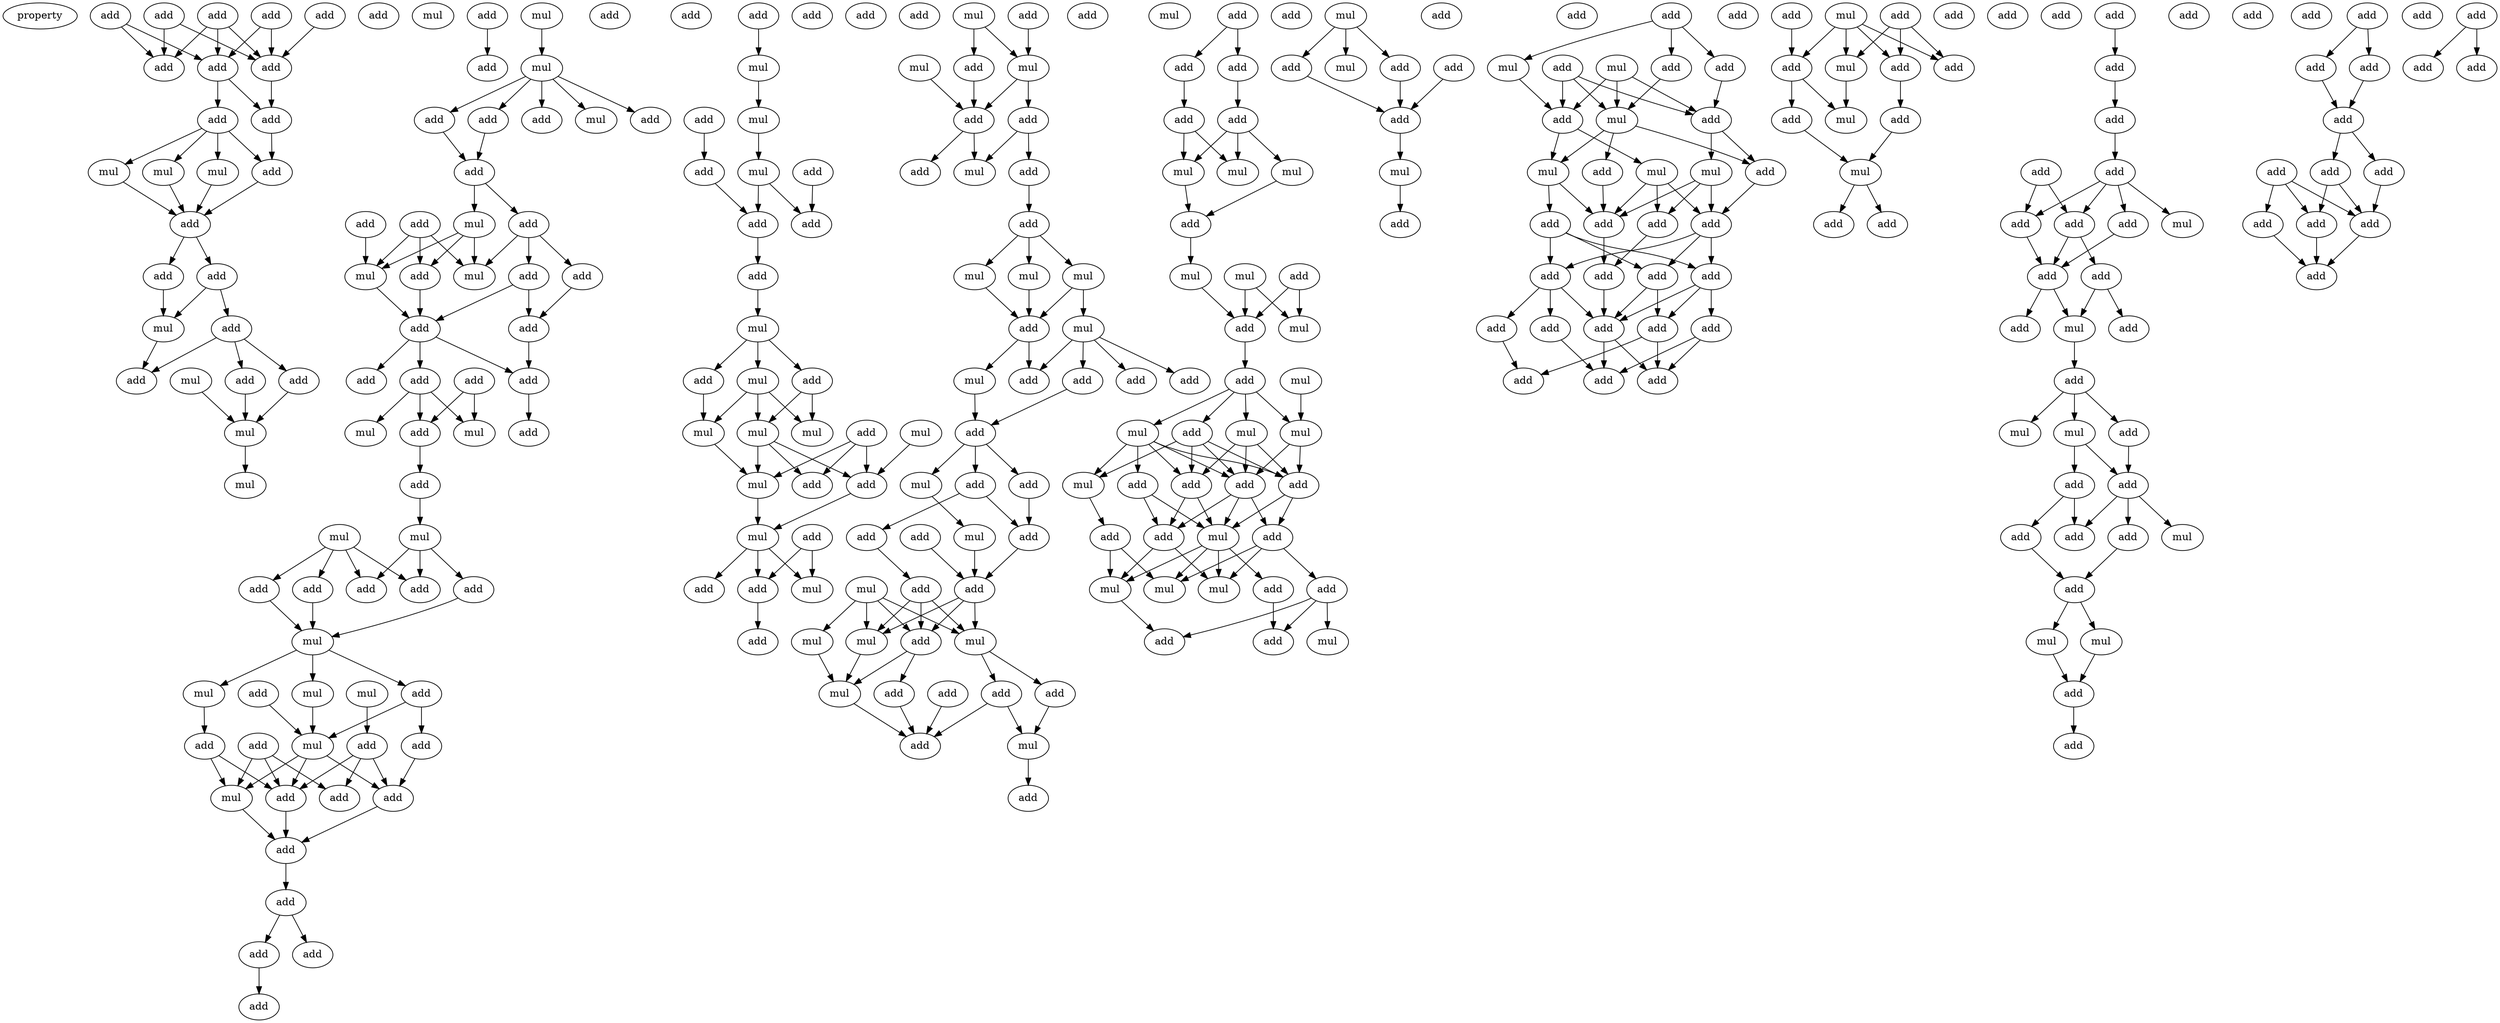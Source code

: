 digraph {
    node [fontcolor=black]
    property [mul=2,lf=1.3]
    0 [ label = add ];
    1 [ label = add ];
    2 [ label = add ];
    3 [ label = add ];
    4 [ label = add ];
    5 [ label = add ];
    6 [ label = add ];
    7 [ label = add ];
    8 [ label = add ];
    9 [ label = add ];
    10 [ label = mul ];
    11 [ label = mul ];
    12 [ label = add ];
    13 [ label = add ];
    14 [ label = mul ];
    15 [ label = add ];
    16 [ label = add ];
    17 [ label = add ];
    18 [ label = add ];
    19 [ label = mul ];
    20 [ label = mul ];
    21 [ label = add ];
    22 [ label = add ];
    23 [ label = add ];
    24 [ label = mul ];
    25 [ label = mul ];
    26 [ label = mul ];
    27 [ label = add ];
    28 [ label = add ];
    29 [ label = mul ];
    30 [ label = mul ];
    31 [ label = add ];
    32 [ label = add ];
    33 [ label = add ];
    34 [ label = mul ];
    35 [ label = add ];
    36 [ label = add ];
    37 [ label = add ];
    38 [ label = add ];
    39 [ label = mul ];
    40 [ label = add ];
    41 [ label = mul ];
    42 [ label = add ];
    43 [ label = add ];
    44 [ label = add ];
    45 [ label = mul ];
    46 [ label = add ];
    47 [ label = add ];
    48 [ label = add ];
    49 [ label = add ];
    50 [ label = add ];
    51 [ label = add ];
    52 [ label = add ];
    53 [ label = mul ];
    54 [ label = mul ];
    55 [ label = add ];
    56 [ label = add ];
    57 [ label = add ];
    58 [ label = mul ];
    59 [ label = mul ];
    60 [ label = add ];
    61 [ label = add ];
    62 [ label = add ];
    63 [ label = add ];
    64 [ label = add ];
    65 [ label = mul ];
    66 [ label = add ];
    67 [ label = add ];
    68 [ label = mul ];
    69 [ label = mul ];
    70 [ label = mul ];
    71 [ label = add ];
    72 [ label = add ];
    73 [ label = mul ];
    74 [ label = add ];
    75 [ label = add ];
    76 [ label = mul ];
    77 [ label = add ];
    78 [ label = add ];
    79 [ label = add ];
    80 [ label = add ];
    81 [ label = add ];
    82 [ label = add ];
    83 [ label = add ];
    84 [ label = add ];
    85 [ label = add ];
    86 [ label = add ];
    87 [ label = mul ];
    88 [ label = add ];
    89 [ label = add ];
    90 [ label = mul ];
    91 [ label = add ];
    92 [ label = add ];
    93 [ label = mul ];
    94 [ label = add ];
    95 [ label = add ];
    96 [ label = add ];
    97 [ label = mul ];
    98 [ label = add ];
    99 [ label = mul ];
    100 [ label = add ];
    101 [ label = add ];
    102 [ label = mul ];
    103 [ label = mul ];
    104 [ label = mul ];
    105 [ label = mul ];
    106 [ label = add ];
    107 [ label = add ];
    108 [ label = add ];
    109 [ label = mul ];
    110 [ label = mul ];
    111 [ label = add ];
    112 [ label = add ];
    113 [ label = add ];
    114 [ label = mul ];
    115 [ label = add ];
    116 [ label = add ];
    117 [ label = add ];
    118 [ label = mul ];
    119 [ label = mul ];
    120 [ label = mul ];
    121 [ label = add ];
    122 [ label = add ];
    123 [ label = add ];
    124 [ label = add ];
    125 [ label = add ];
    126 [ label = mul ];
    127 [ label = add ];
    128 [ label = add ];
    129 [ label = mul ];
    130 [ label = mul ];
    131 [ label = mul ];
    132 [ label = mul ];
    133 [ label = add ];
    134 [ label = mul ];
    135 [ label = add ];
    136 [ label = add ];
    137 [ label = mul ];
    138 [ label = add ];
    139 [ label = add ];
    140 [ label = add ];
    141 [ label = add ];
    142 [ label = mul ];
    143 [ label = add ];
    144 [ label = add ];
    145 [ label = mul ];
    146 [ label = add ];
    147 [ label = add ];
    148 [ label = add ];
    149 [ label = add ];
    150 [ label = mul ];
    151 [ label = mul ];
    152 [ label = add ];
    153 [ label = mul ];
    154 [ label = mul ];
    155 [ label = add ];
    156 [ label = mul ];
    157 [ label = add ];
    158 [ label = add ];
    159 [ label = add ];
    160 [ label = add ];
    161 [ label = mul ];
    162 [ label = add ];
    163 [ label = add ];
    164 [ label = add ];
    165 [ label = add ];
    166 [ label = add ];
    167 [ label = add ];
    168 [ label = mul ];
    169 [ label = mul ];
    170 [ label = mul ];
    171 [ label = add ];
    172 [ label = add ];
    173 [ label = mul ];
    174 [ label = add ];
    175 [ label = mul ];
    176 [ label = mul ];
    177 [ label = add ];
    178 [ label = add ];
    179 [ label = mul ];
    180 [ label = mul ];
    181 [ label = add ];
    182 [ label = mul ];
    183 [ label = mul ];
    184 [ label = add ];
    185 [ label = add ];
    186 [ label = add ];
    187 [ label = add ];
    188 [ label = mul ];
    189 [ label = mul ];
    190 [ label = add ];
    191 [ label = add ];
    192 [ label = add ];
    193 [ label = mul ];
    194 [ label = add ];
    195 [ label = add ];
    196 [ label = mul ];
    197 [ label = mul ];
    198 [ label = add ];
    199 [ label = add ];
    200 [ label = mul ];
    201 [ label = mul ];
    202 [ label = add ];
    203 [ label = add ];
    204 [ label = mul ];
    205 [ label = add ];
    206 [ label = add ];
    207 [ label = add ];
    208 [ label = mul ];
    209 [ label = add ];
    210 [ label = add ];
    211 [ label = add ];
    212 [ label = add ];
    213 [ label = add ];
    214 [ label = mul ];
    215 [ label = add ];
    216 [ label = mul ];
    217 [ label = add ];
    218 [ label = add ];
    219 [ label = mul ];
    220 [ label = add ];
    221 [ label = mul ];
    222 [ label = mul ];
    223 [ label = mul ];
    224 [ label = add ];
    225 [ label = add ];
    226 [ label = add ];
    227 [ label = add ];
    228 [ label = add ];
    229 [ label = add ];
    230 [ label = add ];
    231 [ label = add ];
    232 [ label = add ];
    233 [ label = add ];
    234 [ label = add ];
    235 [ label = add ];
    236 [ label = add ];
    237 [ label = add ];
    238 [ label = add ];
    239 [ label = add ];
    240 [ label = add ];
    241 [ label = add ];
    242 [ label = add ];
    243 [ label = mul ];
    244 [ label = add ];
    245 [ label = add ];
    246 [ label = mul ];
    247 [ label = add ];
    248 [ label = add ];
    249 [ label = add ];
    250 [ label = add ];
    251 [ label = mul ];
    252 [ label = mul ];
    253 [ label = add ];
    254 [ label = add ];
    255 [ label = add ];
    256 [ label = add ];
    257 [ label = add ];
    258 [ label = add ];
    259 [ label = add ];
    260 [ label = add ];
    261 [ label = add ];
    262 [ label = add ];
    263 [ label = add ];
    264 [ label = add ];
    265 [ label = add ];
    266 [ label = mul ];
    267 [ label = add ];
    268 [ label = add ];
    269 [ label = add ];
    270 [ label = add ];
    271 [ label = mul ];
    272 [ label = add ];
    273 [ label = add ];
    274 [ label = mul ];
    275 [ label = add ];
    276 [ label = mul ];
    277 [ label = add ];
    278 [ label = add ];
    279 [ label = add ];
    280 [ label = add ];
    281 [ label = mul ];
    282 [ label = add ];
    283 [ label = add ];
    284 [ label = add ];
    285 [ label = mul ];
    286 [ label = mul ];
    287 [ label = add ];
    288 [ label = add ];
    289 [ label = add ];
    290 [ label = add ];
    291 [ label = add ];
    292 [ label = add ];
    293 [ label = add ];
    294 [ label = add ];
    295 [ label = add ];
    296 [ label = add ];
    297 [ label = add ];
    298 [ label = add ];
    299 [ label = add ];
    300 [ label = add ];
    301 [ label = add ];
    302 [ label = add ];
    303 [ label = add ];
    304 [ label = add ];
    0 -> 5 [ name = 0 ];
    0 -> 6 [ name = 1 ];
    0 -> 7 [ name = 2 ];
    1 -> 5 [ name = 3 ];
    1 -> 6 [ name = 4 ];
    2 -> 6 [ name = 5 ];
    3 -> 6 [ name = 6 ];
    3 -> 7 [ name = 7 ];
    4 -> 5 [ name = 8 ];
    4 -> 7 [ name = 9 ];
    6 -> 9 [ name = 10 ];
    7 -> 8 [ name = 11 ];
    7 -> 9 [ name = 12 ];
    8 -> 10 [ name = 13 ];
    8 -> 11 [ name = 14 ];
    8 -> 12 [ name = 15 ];
    8 -> 14 [ name = 16 ];
    9 -> 12 [ name = 17 ];
    10 -> 15 [ name = 18 ];
    11 -> 15 [ name = 19 ];
    12 -> 15 [ name = 20 ];
    14 -> 15 [ name = 21 ];
    15 -> 16 [ name = 22 ];
    15 -> 17 [ name = 23 ];
    16 -> 19 [ name = 24 ];
    17 -> 18 [ name = 25 ];
    17 -> 19 [ name = 26 ];
    18 -> 21 [ name = 27 ];
    18 -> 22 [ name = 28 ];
    18 -> 23 [ name = 29 ];
    19 -> 23 [ name = 30 ];
    20 -> 24 [ name = 31 ];
    21 -> 24 [ name = 32 ];
    22 -> 24 [ name = 33 ];
    24 -> 26 [ name = 34 ];
    27 -> 28 [ name = 35 ];
    29 -> 30 [ name = 36 ];
    30 -> 31 [ name = 37 ];
    30 -> 32 [ name = 38 ];
    30 -> 33 [ name = 39 ];
    30 -> 34 [ name = 40 ];
    30 -> 35 [ name = 41 ];
    31 -> 36 [ name = 42 ];
    32 -> 36 [ name = 43 ];
    36 -> 37 [ name = 44 ];
    36 -> 39 [ name = 45 ];
    37 -> 42 [ name = 46 ];
    37 -> 44 [ name = 47 ];
    37 -> 45 [ name = 48 ];
    38 -> 41 [ name = 49 ];
    38 -> 43 [ name = 50 ];
    38 -> 45 [ name = 51 ];
    39 -> 41 [ name = 52 ];
    39 -> 43 [ name = 53 ];
    39 -> 45 [ name = 54 ];
    40 -> 41 [ name = 55 ];
    41 -> 46 [ name = 56 ];
    42 -> 47 [ name = 57 ];
    43 -> 46 [ name = 58 ];
    44 -> 46 [ name = 59 ];
    44 -> 47 [ name = 60 ];
    46 -> 49 [ name = 61 ];
    46 -> 50 [ name = 62 ];
    46 -> 51 [ name = 63 ];
    47 -> 51 [ name = 64 ];
    48 -> 54 [ name = 65 ];
    48 -> 56 [ name = 66 ];
    49 -> 53 [ name = 67 ];
    49 -> 54 [ name = 68 ];
    49 -> 56 [ name = 69 ];
    51 -> 55 [ name = 70 ];
    56 -> 57 [ name = 71 ];
    57 -> 58 [ name = 72 ];
    58 -> 60 [ name = 73 ];
    58 -> 62 [ name = 74 ];
    58 -> 63 [ name = 75 ];
    59 -> 61 [ name = 76 ];
    59 -> 62 [ name = 77 ];
    59 -> 63 [ name = 78 ];
    59 -> 64 [ name = 79 ];
    60 -> 65 [ name = 80 ];
    61 -> 65 [ name = 81 ];
    64 -> 65 [ name = 82 ];
    65 -> 67 [ name = 83 ];
    65 -> 68 [ name = 84 ];
    65 -> 70 [ name = 85 ];
    66 -> 73 [ name = 86 ];
    67 -> 73 [ name = 87 ];
    67 -> 75 [ name = 88 ];
    68 -> 73 [ name = 89 ];
    69 -> 72 [ name = 90 ];
    70 -> 71 [ name = 91 ];
    71 -> 76 [ name = 92 ];
    71 -> 79 [ name = 93 ];
    72 -> 77 [ name = 94 ];
    72 -> 78 [ name = 95 ];
    72 -> 79 [ name = 96 ];
    73 -> 76 [ name = 97 ];
    73 -> 77 [ name = 98 ];
    73 -> 79 [ name = 99 ];
    74 -> 76 [ name = 100 ];
    74 -> 78 [ name = 101 ];
    74 -> 79 [ name = 102 ];
    75 -> 77 [ name = 103 ];
    76 -> 80 [ name = 104 ];
    77 -> 80 [ name = 105 ];
    79 -> 80 [ name = 106 ];
    80 -> 81 [ name = 107 ];
    81 -> 83 [ name = 108 ];
    81 -> 84 [ name = 109 ];
    83 -> 86 [ name = 110 ];
    85 -> 87 [ name = 111 ];
    87 -> 90 [ name = 112 ];
    89 -> 91 [ name = 113 ];
    90 -> 93 [ name = 114 ];
    91 -> 94 [ name = 115 ];
    92 -> 95 [ name = 116 ];
    93 -> 94 [ name = 117 ];
    93 -> 95 [ name = 118 ];
    94 -> 96 [ name = 119 ];
    96 -> 97 [ name = 120 ];
    97 -> 98 [ name = 121 ];
    97 -> 99 [ name = 122 ];
    97 -> 100 [ name = 123 ];
    98 -> 103 [ name = 124 ];
    98 -> 105 [ name = 125 ];
    99 -> 103 [ name = 126 ];
    99 -> 104 [ name = 127 ];
    99 -> 105 [ name = 128 ];
    100 -> 104 [ name = 129 ];
    101 -> 107 [ name = 130 ];
    101 -> 108 [ name = 131 ];
    101 -> 109 [ name = 132 ];
    102 -> 107 [ name = 133 ];
    104 -> 109 [ name = 134 ];
    105 -> 107 [ name = 135 ];
    105 -> 108 [ name = 136 ];
    105 -> 109 [ name = 137 ];
    107 -> 110 [ name = 138 ];
    109 -> 110 [ name = 139 ];
    110 -> 112 [ name = 140 ];
    110 -> 113 [ name = 141 ];
    110 -> 114 [ name = 142 ];
    111 -> 113 [ name = 143 ];
    111 -> 114 [ name = 144 ];
    113 -> 116 [ name = 145 ];
    117 -> 119 [ name = 146 ];
    118 -> 119 [ name = 147 ];
    118 -> 121 [ name = 148 ];
    119 -> 122 [ name = 149 ];
    119 -> 123 [ name = 150 ];
    120 -> 122 [ name = 151 ];
    121 -> 122 [ name = 152 ];
    122 -> 125 [ name = 153 ];
    122 -> 126 [ name = 154 ];
    123 -> 126 [ name = 155 ];
    123 -> 127 [ name = 156 ];
    127 -> 128 [ name = 157 ];
    128 -> 129 [ name = 158 ];
    128 -> 131 [ name = 159 ];
    128 -> 132 [ name = 160 ];
    129 -> 133 [ name = 161 ];
    131 -> 133 [ name = 162 ];
    131 -> 134 [ name = 163 ];
    132 -> 133 [ name = 164 ];
    133 -> 135 [ name = 165 ];
    133 -> 137 [ name = 166 ];
    134 -> 135 [ name = 167 ];
    134 -> 136 [ name = 168 ];
    134 -> 138 [ name = 169 ];
    134 -> 139 [ name = 170 ];
    137 -> 140 [ name = 171 ];
    138 -> 140 [ name = 172 ];
    140 -> 141 [ name = 173 ];
    140 -> 142 [ name = 174 ];
    140 -> 143 [ name = 175 ];
    141 -> 144 [ name = 176 ];
    141 -> 146 [ name = 177 ];
    142 -> 145 [ name = 178 ];
    143 -> 144 [ name = 179 ];
    144 -> 149 [ name = 180 ];
    145 -> 149 [ name = 181 ];
    146 -> 148 [ name = 182 ];
    147 -> 149 [ name = 183 ];
    148 -> 151 [ name = 184 ];
    148 -> 152 [ name = 185 ];
    148 -> 153 [ name = 186 ];
    149 -> 151 [ name = 187 ];
    149 -> 152 [ name = 188 ];
    149 -> 153 [ name = 189 ];
    150 -> 151 [ name = 190 ];
    150 -> 152 [ name = 191 ];
    150 -> 153 [ name = 192 ];
    150 -> 154 [ name = 193 ];
    151 -> 156 [ name = 194 ];
    152 -> 155 [ name = 195 ];
    152 -> 156 [ name = 196 ];
    153 -> 157 [ name = 197 ];
    153 -> 158 [ name = 198 ];
    154 -> 156 [ name = 199 ];
    155 -> 160 [ name = 200 ];
    156 -> 160 [ name = 201 ];
    157 -> 160 [ name = 202 ];
    157 -> 161 [ name = 203 ];
    158 -> 161 [ name = 204 ];
    159 -> 160 [ name = 205 ];
    161 -> 162 [ name = 206 ];
    163 -> 164 [ name = 207 ];
    163 -> 165 [ name = 208 ];
    164 -> 166 [ name = 209 ];
    165 -> 167 [ name = 210 ];
    166 -> 168 [ name = 211 ];
    166 -> 169 [ name = 212 ];
    166 -> 170 [ name = 213 ];
    167 -> 168 [ name = 214 ];
    167 -> 170 [ name = 215 ];
    168 -> 171 [ name = 216 ];
    169 -> 171 [ name = 217 ];
    171 -> 173 [ name = 218 ];
    172 -> 176 [ name = 219 ];
    172 -> 177 [ name = 220 ];
    173 -> 177 [ name = 221 ];
    175 -> 176 [ name = 222 ];
    175 -> 177 [ name = 223 ];
    177 -> 178 [ name = 224 ];
    178 -> 180 [ name = 225 ];
    178 -> 181 [ name = 226 ];
    178 -> 182 [ name = 227 ];
    178 -> 183 [ name = 228 ];
    179 -> 183 [ name = 229 ];
    180 -> 184 [ name = 230 ];
    180 -> 185 [ name = 231 ];
    180 -> 186 [ name = 232 ];
    180 -> 187 [ name = 233 ];
    180 -> 188 [ name = 234 ];
    181 -> 184 [ name = 235 ];
    181 -> 186 [ name = 236 ];
    181 -> 187 [ name = 237 ];
    181 -> 188 [ name = 238 ];
    182 -> 184 [ name = 239 ];
    182 -> 186 [ name = 240 ];
    182 -> 187 [ name = 241 ];
    183 -> 184 [ name = 242 ];
    183 -> 186 [ name = 243 ];
    184 -> 189 [ name = 244 ];
    184 -> 192 [ name = 245 ];
    185 -> 189 [ name = 246 ];
    185 -> 190 [ name = 247 ];
    186 -> 189 [ name = 248 ];
    186 -> 190 [ name = 249 ];
    186 -> 192 [ name = 250 ];
    187 -> 189 [ name = 251 ];
    187 -> 190 [ name = 252 ];
    188 -> 191 [ name = 253 ];
    189 -> 193 [ name = 254 ];
    189 -> 195 [ name = 255 ];
    189 -> 196 [ name = 256 ];
    189 -> 197 [ name = 257 ];
    190 -> 193 [ name = 258 ];
    190 -> 197 [ name = 259 ];
    191 -> 196 [ name = 260 ];
    191 -> 197 [ name = 261 ];
    192 -> 193 [ name = 262 ];
    192 -> 194 [ name = 263 ];
    192 -> 196 [ name = 264 ];
    194 -> 198 [ name = 265 ];
    194 -> 199 [ name = 266 ];
    194 -> 200 [ name = 267 ];
    195 -> 198 [ name = 268 ];
    197 -> 199 [ name = 269 ];
    201 -> 202 [ name = 270 ];
    201 -> 204 [ name = 271 ];
    201 -> 205 [ name = 272 ];
    202 -> 207 [ name = 273 ];
    205 -> 207 [ name = 274 ];
    206 -> 207 [ name = 275 ];
    207 -> 208 [ name = 276 ];
    208 -> 209 [ name = 277 ];
    211 -> 212 [ name = 278 ];
    211 -> 214 [ name = 279 ];
    211 -> 215 [ name = 280 ];
    212 -> 218 [ name = 281 ];
    213 -> 217 [ name = 282 ];
    213 -> 218 [ name = 283 ];
    213 -> 219 [ name = 284 ];
    214 -> 217 [ name = 285 ];
    215 -> 219 [ name = 286 ];
    216 -> 217 [ name = 287 ];
    216 -> 218 [ name = 288 ];
    216 -> 219 [ name = 289 ];
    217 -> 221 [ name = 290 ];
    217 -> 223 [ name = 291 ];
    218 -> 220 [ name = 292 ];
    218 -> 222 [ name = 293 ];
    219 -> 220 [ name = 294 ];
    219 -> 223 [ name = 295 ];
    219 -> 224 [ name = 296 ];
    220 -> 227 [ name = 297 ];
    221 -> 225 [ name = 298 ];
    221 -> 226 [ name = 299 ];
    221 -> 227 [ name = 300 ];
    222 -> 225 [ name = 301 ];
    222 -> 226 [ name = 302 ];
    222 -> 227 [ name = 303 ];
    223 -> 226 [ name = 304 ];
    223 -> 228 [ name = 305 ];
    224 -> 226 [ name = 306 ];
    225 -> 232 [ name = 307 ];
    226 -> 232 [ name = 308 ];
    227 -> 229 [ name = 309 ];
    227 -> 230 [ name = 310 ];
    227 -> 231 [ name = 311 ];
    228 -> 229 [ name = 312 ];
    228 -> 230 [ name = 313 ];
    228 -> 231 [ name = 314 ];
    229 -> 233 [ name = 315 ];
    229 -> 236 [ name = 316 ];
    230 -> 233 [ name = 317 ];
    230 -> 236 [ name = 318 ];
    230 -> 237 [ name = 319 ];
    231 -> 234 [ name = 320 ];
    231 -> 235 [ name = 321 ];
    231 -> 236 [ name = 322 ];
    232 -> 236 [ name = 323 ];
    233 -> 238 [ name = 324 ];
    233 -> 239 [ name = 325 ];
    234 -> 239 [ name = 326 ];
    235 -> 240 [ name = 327 ];
    236 -> 238 [ name = 328 ];
    236 -> 240 [ name = 329 ];
    237 -> 238 [ name = 330 ];
    237 -> 240 [ name = 331 ];
    242 -> 246 [ name = 332 ];
    242 -> 247 [ name = 333 ];
    242 -> 248 [ name = 334 ];
    243 -> 245 [ name = 335 ];
    243 -> 246 [ name = 336 ];
    243 -> 247 [ name = 337 ];
    243 -> 248 [ name = 338 ];
    244 -> 245 [ name = 339 ];
    245 -> 250 [ name = 340 ];
    245 -> 251 [ name = 341 ];
    246 -> 251 [ name = 342 ];
    248 -> 249 [ name = 343 ];
    249 -> 252 [ name = 344 ];
    250 -> 252 [ name = 345 ];
    252 -> 253 [ name = 346 ];
    252 -> 254 [ name = 347 ];
    258 -> 259 [ name = 348 ];
    259 -> 260 [ name = 349 ];
    260 -> 261 [ name = 350 ];
    261 -> 263 [ name = 351 ];
    261 -> 264 [ name = 352 ];
    261 -> 265 [ name = 353 ];
    261 -> 266 [ name = 354 ];
    262 -> 263 [ name = 355 ];
    262 -> 264 [ name = 356 ];
    263 -> 267 [ name = 357 ];
    263 -> 268 [ name = 358 ];
    264 -> 267 [ name = 359 ];
    265 -> 267 [ name = 360 ];
    267 -> 269 [ name = 361 ];
    267 -> 271 [ name = 362 ];
    268 -> 271 [ name = 363 ];
    268 -> 272 [ name = 364 ];
    271 -> 273 [ name = 365 ];
    273 -> 274 [ name = 366 ];
    273 -> 275 [ name = 367 ];
    273 -> 276 [ name = 368 ];
    275 -> 277 [ name = 369 ];
    276 -> 277 [ name = 370 ];
    276 -> 278 [ name = 371 ];
    277 -> 280 [ name = 372 ];
    277 -> 281 [ name = 373 ];
    277 -> 282 [ name = 374 ];
    278 -> 279 [ name = 375 ];
    278 -> 282 [ name = 376 ];
    279 -> 283 [ name = 377 ];
    280 -> 283 [ name = 378 ];
    283 -> 285 [ name = 379 ];
    283 -> 286 [ name = 380 ];
    285 -> 287 [ name = 381 ];
    286 -> 287 [ name = 382 ];
    287 -> 289 [ name = 383 ];
    290 -> 291 [ name = 384 ];
    290 -> 292 [ name = 385 ];
    291 -> 293 [ name = 386 ];
    292 -> 293 [ name = 387 ];
    293 -> 296 [ name = 388 ];
    293 -> 297 [ name = 389 ];
    294 -> 298 [ name = 390 ];
    294 -> 299 [ name = 391 ];
    294 -> 300 [ name = 392 ];
    296 -> 299 [ name = 393 ];
    296 -> 300 [ name = 394 ];
    297 -> 299 [ name = 395 ];
    298 -> 301 [ name = 396 ];
    299 -> 301 [ name = 397 ];
    300 -> 301 [ name = 398 ];
    302 -> 303 [ name = 399 ];
    302 -> 304 [ name = 400 ];
}
